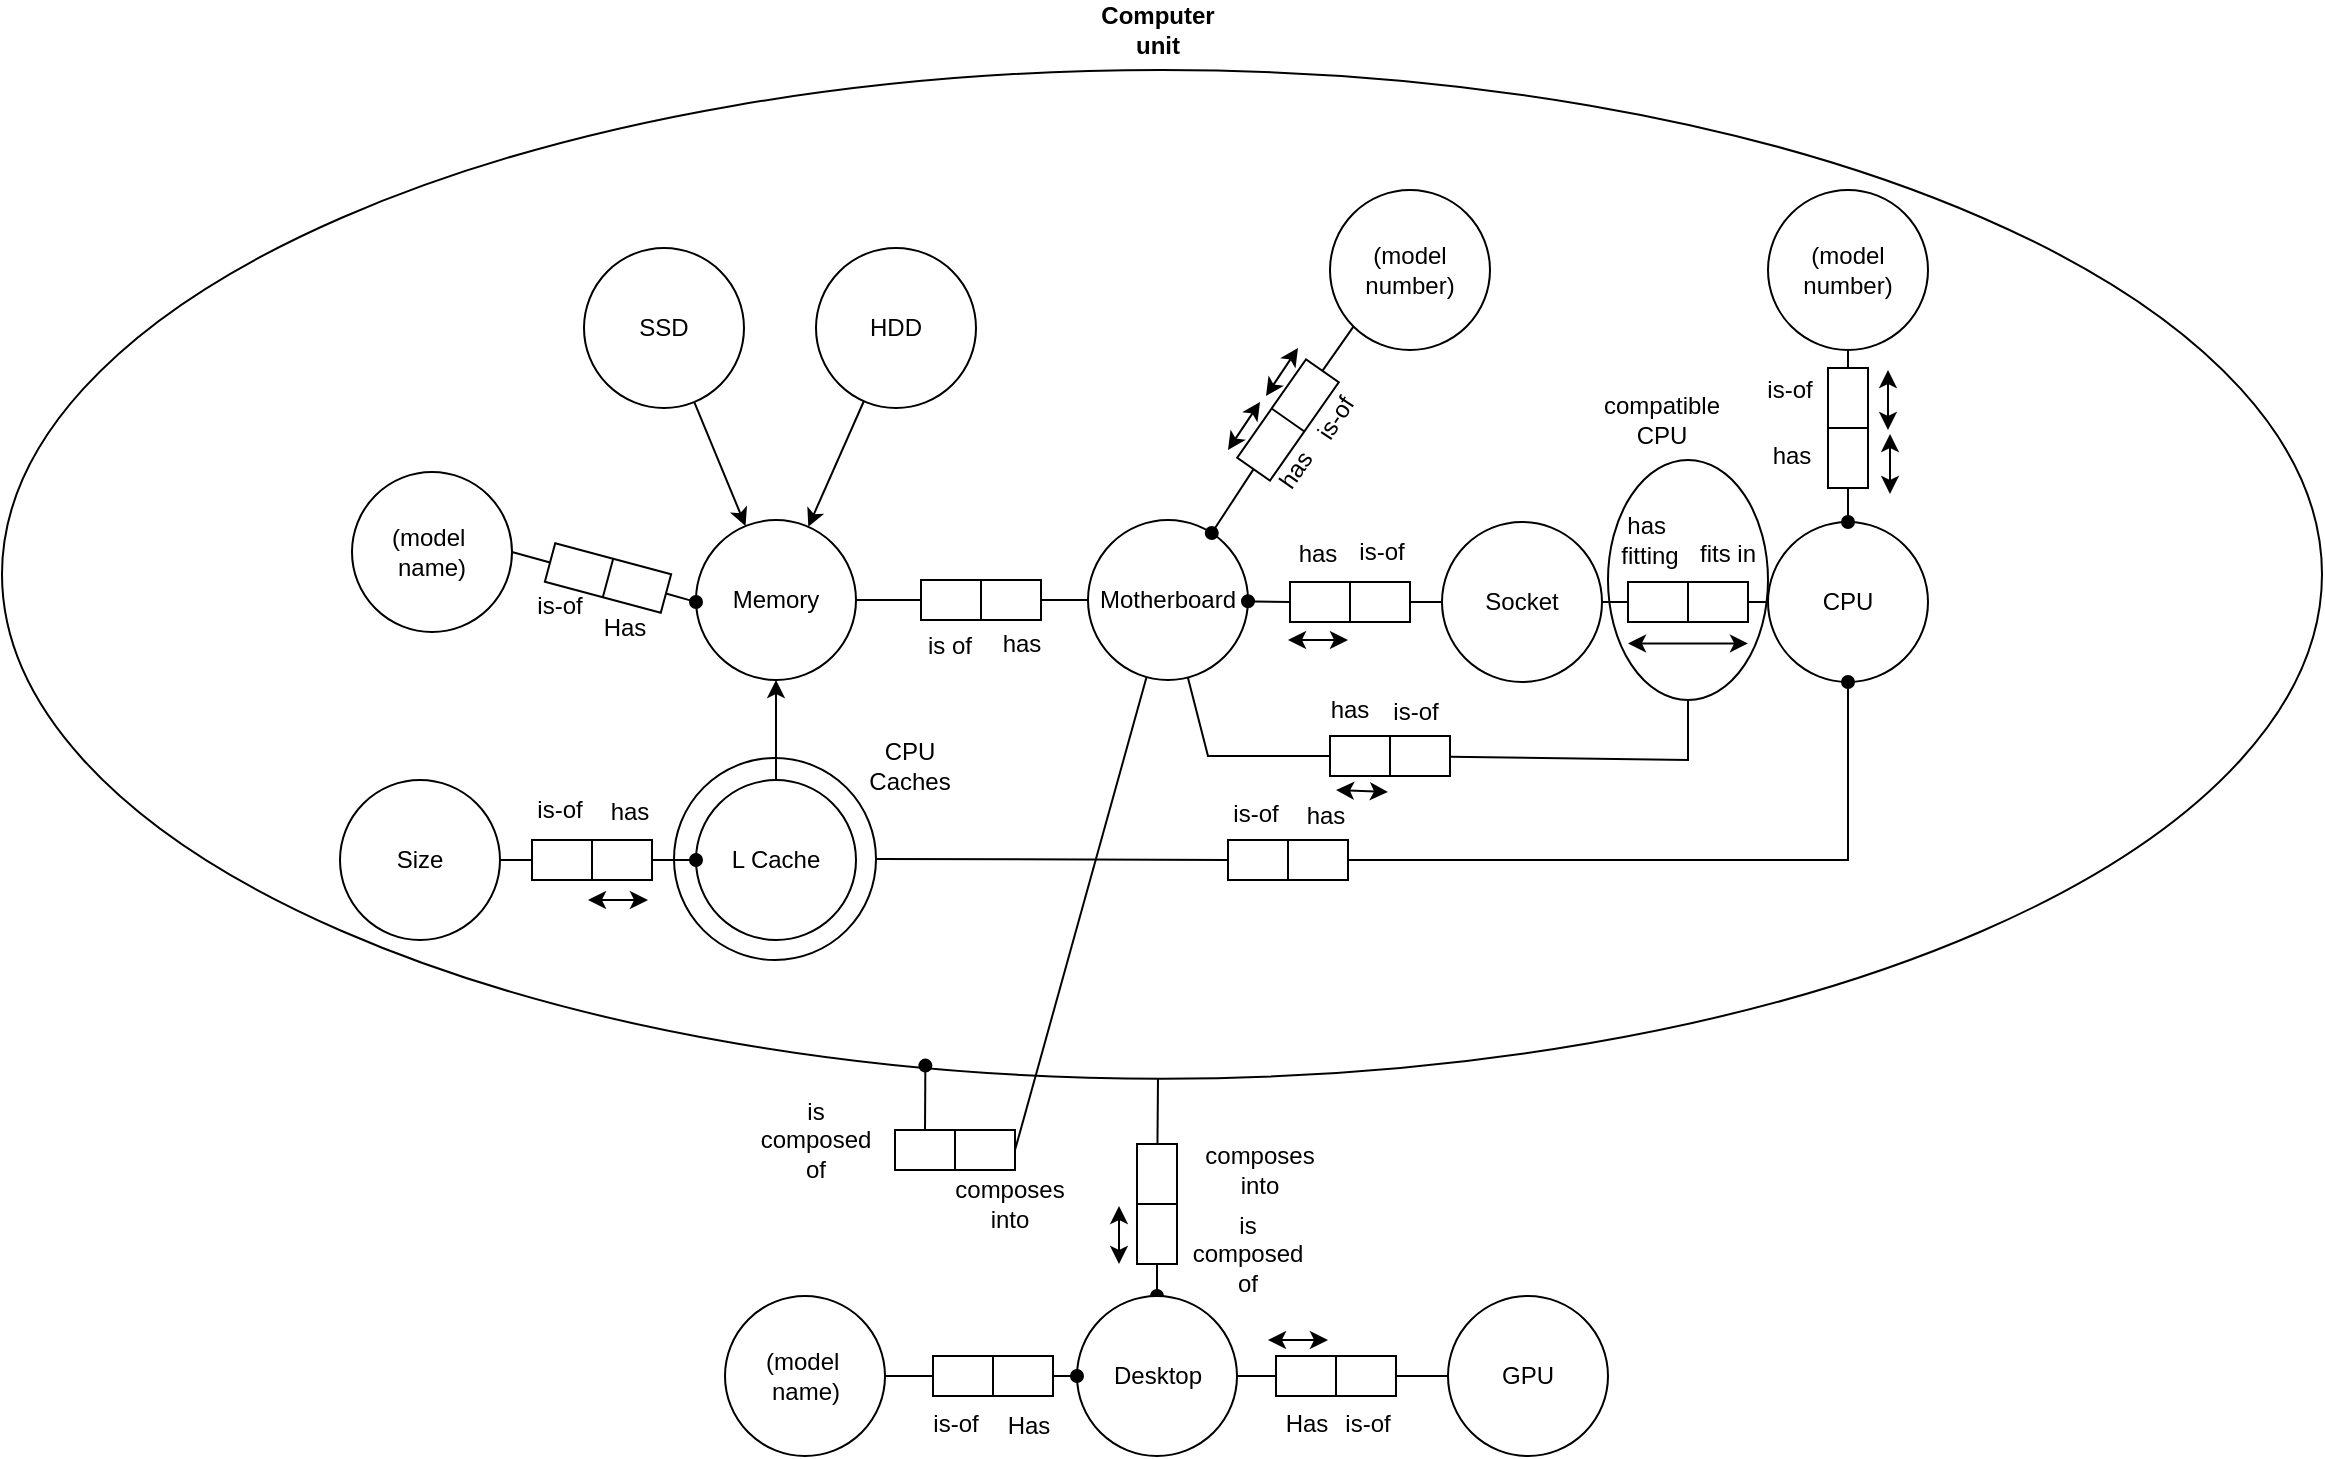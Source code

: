 <mxfile version="22.1.11" type="github">
  <diagram name="Page-1" id="5jQ6DaYwQfchR6-d_hJC">
    <mxGraphModel dx="481" dy="538" grid="1" gridSize="10" guides="1" tooltips="1" connect="1" arrows="1" fold="1" page="1" pageScale="1" pageWidth="827" pageHeight="1169" math="0" shadow="0">
      <root>
        <mxCell id="0" />
        <mxCell id="1" parent="0" />
        <mxCell id="WWyJkdElwE3lLOMZvt_9-88" value="" style="ellipse;whiteSpace=wrap;html=1;" parent="1" vertex="1">
          <mxGeometry x="27" y="55" width="1160" height="504.35" as="geometry" />
        </mxCell>
        <mxCell id="AWFPuv9GaGy1DrMl5bIF-9" value="" style="ellipse;whiteSpace=wrap;html=1;" vertex="1" parent="1">
          <mxGeometry x="830" y="250" width="80" height="120" as="geometry" />
        </mxCell>
        <mxCell id="WWyJkdElwE3lLOMZvt_9-86" value="" style="ellipse;whiteSpace=wrap;html=1;aspect=fixed;" parent="1" vertex="1">
          <mxGeometry x="363" y="399" width="101" height="101" as="geometry" />
        </mxCell>
        <mxCell id="C2U7If8zWJpJN4vxUZfy-1" value="Motherboard" style="ellipse;whiteSpace=wrap;html=1;aspect=fixed;" parent="1" vertex="1">
          <mxGeometry x="570" y="280" width="80" height="80" as="geometry" />
        </mxCell>
        <mxCell id="C2U7If8zWJpJN4vxUZfy-8" value="" style="shape=process;whiteSpace=wrap;html=1;backgroundOutline=1;size=0.5;rotation=90;" parent="1" vertex="1">
          <mxGeometry x="574.5" y="612" width="60" height="20" as="geometry" />
        </mxCell>
        <mxCell id="C2U7If8zWJpJN4vxUZfy-10" value="" style="endArrow=oval;html=1;rounded=0;entryX=0.5;entryY=0;entryDx=0;entryDy=0;exitX=1;exitY=0.5;exitDx=0;exitDy=0;endFill=1;" parent="1" source="C2U7If8zWJpJN4vxUZfy-8" target="WWyJkdElwE3lLOMZvt_9-1" edge="1">
          <mxGeometry width="50" height="50" relative="1" as="geometry">
            <mxPoint x="699.5" y="658.25" as="sourcePoint" />
            <mxPoint x="884.5" y="508" as="targetPoint" />
          </mxGeometry>
        </mxCell>
        <mxCell id="C2U7If8zWJpJN4vxUZfy-11" value="is composed of" style="text;html=1;strokeColor=none;fillColor=none;align=center;verticalAlign=middle;whiteSpace=wrap;rounded=0;" parent="1" vertex="1">
          <mxGeometry x="619.5" y="632" width="60" height="30" as="geometry" />
        </mxCell>
        <mxCell id="C2U7If8zWJpJN4vxUZfy-12" value="composes into" style="text;html=1;strokeColor=none;fillColor=none;align=center;verticalAlign=middle;whiteSpace=wrap;rounded=0;" parent="1" vertex="1">
          <mxGeometry x="625.5" y="590" width="60" height="30" as="geometry" />
        </mxCell>
        <mxCell id="C2U7If8zWJpJN4vxUZfy-13" value="" style="endArrow=classic;startArrow=classic;html=1;rounded=0;" parent="1" edge="1">
          <mxGeometry width="50" height="50" relative="1" as="geometry">
            <mxPoint x="585.5" y="652" as="sourcePoint" />
            <mxPoint x="585.5" y="623" as="targetPoint" />
          </mxGeometry>
        </mxCell>
        <mxCell id="C2U7If8zWJpJN4vxUZfy-15" value="" style="shape=process;whiteSpace=wrap;html=1;backgroundOutline=1;size=0.5;" parent="1" vertex="1">
          <mxGeometry x="486.5" y="310" width="60" height="20" as="geometry" />
        </mxCell>
        <mxCell id="C2U7If8zWJpJN4vxUZfy-16" value="" style="endArrow=none;html=1;rounded=0;entryX=0;entryY=0.5;entryDx=0;entryDy=0;startArrow=none;startFill=0;" parent="1" source="C2U7If8zWJpJN4vxUZfy-14" target="C2U7If8zWJpJN4vxUZfy-15" edge="1">
          <mxGeometry width="50" height="50" relative="1" as="geometry">
            <mxPoint x="400" y="320" as="sourcePoint" />
            <mxPoint x="460" y="420" as="targetPoint" />
          </mxGeometry>
        </mxCell>
        <mxCell id="C2U7If8zWJpJN4vxUZfy-17" value="" style="endArrow=none;html=1;rounded=0;exitX=1;exitY=0.5;exitDx=0;exitDy=0;endFill=0;" parent="1" source="C2U7If8zWJpJN4vxUZfy-15" target="C2U7If8zWJpJN4vxUZfy-1" edge="1">
          <mxGeometry width="50" height="50" relative="1" as="geometry">
            <mxPoint x="410" y="470" as="sourcePoint" />
            <mxPoint x="560" y="320" as="targetPoint" />
          </mxGeometry>
        </mxCell>
        <mxCell id="C2U7If8zWJpJN4vxUZfy-21" value="(model number)" style="ellipse;whiteSpace=wrap;html=1;aspect=fixed;" parent="1" vertex="1">
          <mxGeometry x="691" y="115" width="80" height="80" as="geometry" />
        </mxCell>
        <mxCell id="C2U7If8zWJpJN4vxUZfy-22" value="" style="shape=process;whiteSpace=wrap;html=1;backgroundOutline=1;size=0.5;rotation=-55;" parent="1" vertex="1">
          <mxGeometry x="640" y="220" width="60" height="20" as="geometry" />
        </mxCell>
        <mxCell id="C2U7If8zWJpJN4vxUZfy-23" value="" style="endArrow=none;html=1;rounded=0;entryX=0;entryY=0.5;entryDx=0;entryDy=0;startArrow=oval;startFill=1;" parent="1" source="C2U7If8zWJpJN4vxUZfy-1" target="C2U7If8zWJpJN4vxUZfy-22" edge="1">
          <mxGeometry width="50" height="50" relative="1" as="geometry">
            <mxPoint x="560" y="130" as="sourcePoint" />
            <mxPoint x="620" y="230" as="targetPoint" />
          </mxGeometry>
        </mxCell>
        <mxCell id="C2U7If8zWJpJN4vxUZfy-24" value="" style="endArrow=none;html=1;rounded=0;entryX=0;entryY=1;entryDx=0;entryDy=0;exitX=1;exitY=0.5;exitDx=0;exitDy=0;" parent="1" source="C2U7If8zWJpJN4vxUZfy-22" target="C2U7If8zWJpJN4vxUZfy-21" edge="1">
          <mxGeometry width="50" height="50" relative="1" as="geometry">
            <mxPoint x="570" y="280" as="sourcePoint" />
            <mxPoint x="620" y="230" as="targetPoint" />
          </mxGeometry>
        </mxCell>
        <mxCell id="C2U7If8zWJpJN4vxUZfy-25" value="has" style="text;html=1;strokeColor=none;fillColor=none;align=center;verticalAlign=middle;whiteSpace=wrap;rounded=0;rotation=-54.9;" parent="1" vertex="1">
          <mxGeometry x="644" y="240" width="60" height="30" as="geometry" />
        </mxCell>
        <mxCell id="C2U7If8zWJpJN4vxUZfy-26" value="is-of" style="text;html=1;strokeColor=none;fillColor=none;align=center;verticalAlign=middle;whiteSpace=wrap;rounded=0;rotation=-56.5;" parent="1" vertex="1">
          <mxGeometry x="664" y="214" width="60" height="30" as="geometry" />
        </mxCell>
        <mxCell id="C2U7If8zWJpJN4vxUZfy-27" value="" style="endArrow=classic;startArrow=classic;html=1;rounded=0;" parent="1" edge="1">
          <mxGeometry width="50" height="50" relative="1" as="geometry">
            <mxPoint x="640" y="245" as="sourcePoint" />
            <mxPoint x="656" y="221" as="targetPoint" />
          </mxGeometry>
        </mxCell>
        <mxCell id="C2U7If8zWJpJN4vxUZfy-50" value="" style="endArrow=classic;startArrow=classic;html=1;rounded=0;" parent="1" edge="1">
          <mxGeometry width="50" height="50" relative="1" as="geometry">
            <mxPoint x="659" y="218" as="sourcePoint" />
            <mxPoint x="675" y="194" as="targetPoint" />
          </mxGeometry>
        </mxCell>
        <mxCell id="WWyJkdElwE3lLOMZvt_9-1" value="Desktop" style="ellipse;whiteSpace=wrap;html=1;aspect=fixed;" parent="1" vertex="1">
          <mxGeometry x="564.5" y="668" width="80" height="80" as="geometry" />
        </mxCell>
        <mxCell id="WWyJkdElwE3lLOMZvt_9-8" value="&lt;div&gt;(model&amp;nbsp;&lt;/div&gt;&lt;div&gt;name)&lt;/div&gt;" style="ellipse;whiteSpace=wrap;html=1;aspect=fixed;" parent="1" vertex="1">
          <mxGeometry x="388.5" y="668" width="80" height="80" as="geometry" />
        </mxCell>
        <mxCell id="WWyJkdElwE3lLOMZvt_9-9" value="" style="shape=process;whiteSpace=wrap;html=1;backgroundOutline=1;size=0.5;rotation=0;" parent="1" vertex="1">
          <mxGeometry x="492.5" y="698" width="60" height="20" as="geometry" />
        </mxCell>
        <mxCell id="WWyJkdElwE3lLOMZvt_9-10" value="" style="endArrow=none;html=1;rounded=0;exitX=1;exitY=0.5;exitDx=0;exitDy=0;entryX=0;entryY=0.5;entryDx=0;entryDy=0;" parent="1" source="WWyJkdElwE3lLOMZvt_9-8" target="WWyJkdElwE3lLOMZvt_9-9" edge="1">
          <mxGeometry width="50" height="50" relative="1" as="geometry">
            <mxPoint x="514.5" y="588" as="sourcePoint" />
            <mxPoint x="564.5" y="538" as="targetPoint" />
          </mxGeometry>
        </mxCell>
        <mxCell id="WWyJkdElwE3lLOMZvt_9-11" value="" style="endArrow=oval;html=1;rounded=0;exitX=1;exitY=0.5;exitDx=0;exitDy=0;endFill=1;" parent="1" source="WWyJkdElwE3lLOMZvt_9-9" target="WWyJkdElwE3lLOMZvt_9-1" edge="1">
          <mxGeometry width="50" height="50" relative="1" as="geometry">
            <mxPoint x="514.5" y="588" as="sourcePoint" />
            <mxPoint x="564.5" y="538" as="targetPoint" />
          </mxGeometry>
        </mxCell>
        <mxCell id="WWyJkdElwE3lLOMZvt_9-12" value="Has" style="text;html=1;strokeColor=none;fillColor=none;align=center;verticalAlign=middle;whiteSpace=wrap;rounded=0;" parent="1" vertex="1">
          <mxGeometry x="520" y="718" width="41" height="30" as="geometry" />
        </mxCell>
        <mxCell id="WWyJkdElwE3lLOMZvt_9-13" value="is-of" style="text;html=1;strokeColor=none;fillColor=none;align=center;verticalAlign=middle;whiteSpace=wrap;rounded=0;" parent="1" vertex="1">
          <mxGeometry x="473.5" y="717" width="60" height="30" as="geometry" />
        </mxCell>
        <mxCell id="WWyJkdElwE3lLOMZvt_9-14" value="Socket" style="ellipse;whiteSpace=wrap;html=1;aspect=fixed;" parent="1" vertex="1">
          <mxGeometry x="747" y="281" width="80" height="80" as="geometry" />
        </mxCell>
        <mxCell id="WWyJkdElwE3lLOMZvt_9-16" value="" style="shape=process;whiteSpace=wrap;html=1;backgroundOutline=1;size=0.5;rotation=0;" parent="1" vertex="1">
          <mxGeometry x="671" y="311" width="60" height="20" as="geometry" />
        </mxCell>
        <mxCell id="WWyJkdElwE3lLOMZvt_9-17" value="" style="endArrow=none;html=1;rounded=0;entryX=0;entryY=0.5;entryDx=0;entryDy=0;startArrow=oval;startFill=1;" parent="1" source="C2U7If8zWJpJN4vxUZfy-1" target="WWyJkdElwE3lLOMZvt_9-16" edge="1">
          <mxGeometry width="50" height="50" relative="1" as="geometry">
            <mxPoint x="660" y="370" as="sourcePoint" />
            <mxPoint x="710" y="320" as="targetPoint" />
          </mxGeometry>
        </mxCell>
        <mxCell id="WWyJkdElwE3lLOMZvt_9-18" value="" style="endArrow=none;html=1;rounded=0;exitX=1;exitY=0.5;exitDx=0;exitDy=0;" parent="1" source="WWyJkdElwE3lLOMZvt_9-16" target="WWyJkdElwE3lLOMZvt_9-14" edge="1">
          <mxGeometry width="50" height="50" relative="1" as="geometry">
            <mxPoint x="659" y="341" as="sourcePoint" />
            <mxPoint x="677" y="346" as="targetPoint" />
          </mxGeometry>
        </mxCell>
        <mxCell id="WWyJkdElwE3lLOMZvt_9-19" value="has" style="text;html=1;strokeColor=none;fillColor=none;align=center;verticalAlign=middle;whiteSpace=wrap;rounded=0;rotation=0;" parent="1" vertex="1">
          <mxGeometry x="655" y="282" width="60" height="30" as="geometry" />
        </mxCell>
        <mxCell id="WWyJkdElwE3lLOMZvt_9-20" value="&lt;div&gt;is-of&lt;/div&gt;" style="text;html=1;strokeColor=none;fillColor=none;align=center;verticalAlign=middle;whiteSpace=wrap;rounded=0;rotation=0;" parent="1" vertex="1">
          <mxGeometry x="687" y="281" width="60" height="30" as="geometry" />
        </mxCell>
        <mxCell id="WWyJkdElwE3lLOMZvt_9-21" value="" style="endArrow=classic;startArrow=classic;html=1;rounded=0;" parent="1" edge="1">
          <mxGeometry width="50" height="50" relative="1" as="geometry">
            <mxPoint x="670" y="340" as="sourcePoint" />
            <mxPoint x="700" y="340" as="targetPoint" />
          </mxGeometry>
        </mxCell>
        <mxCell id="WWyJkdElwE3lLOMZvt_9-22" value="&lt;div&gt;CPU&lt;/div&gt;" style="ellipse;whiteSpace=wrap;html=1;aspect=fixed;" parent="1" vertex="1">
          <mxGeometry x="910" y="281" width="80" height="80" as="geometry" />
        </mxCell>
        <mxCell id="WWyJkdElwE3lLOMZvt_9-23" value="(model number)" style="ellipse;whiteSpace=wrap;html=1;aspect=fixed;" parent="1" vertex="1">
          <mxGeometry x="910" y="115" width="80" height="80" as="geometry" />
        </mxCell>
        <mxCell id="WWyJkdElwE3lLOMZvt_9-24" value="" style="shape=process;whiteSpace=wrap;html=1;backgroundOutline=1;size=0.5;rotation=-90;" parent="1" vertex="1">
          <mxGeometry x="920" y="224" width="60" height="20" as="geometry" />
        </mxCell>
        <mxCell id="WWyJkdElwE3lLOMZvt_9-25" value="" style="endArrow=none;html=1;rounded=0;entryX=0;entryY=0.5;entryDx=0;entryDy=0;endFill=0;startArrow=oval;startFill=1;" parent="1" source="WWyJkdElwE3lLOMZvt_9-22" target="WWyJkdElwE3lLOMZvt_9-24" edge="1">
          <mxGeometry width="50" height="50" relative="1" as="geometry">
            <mxPoint x="870" y="325" as="sourcePoint" />
            <mxPoint x="920" y="275" as="targetPoint" />
          </mxGeometry>
        </mxCell>
        <mxCell id="WWyJkdElwE3lLOMZvt_9-28" value="" style="endArrow=none;html=1;rounded=0;exitX=1;exitY=0.5;exitDx=0;exitDy=0;" parent="1" source="WWyJkdElwE3lLOMZvt_9-24" target="WWyJkdElwE3lLOMZvt_9-23" edge="1">
          <mxGeometry width="50" height="50" relative="1" as="geometry">
            <mxPoint x="870" y="325" as="sourcePoint" />
            <mxPoint x="920" y="275" as="targetPoint" />
          </mxGeometry>
        </mxCell>
        <mxCell id="WWyJkdElwE3lLOMZvt_9-31" value="fits in" style="text;html=1;strokeColor=none;fillColor=none;align=center;verticalAlign=middle;whiteSpace=wrap;rounded=0;rotation=0;" parent="1" vertex="1">
          <mxGeometry x="860" y="282" width="60" height="30" as="geometry" />
        </mxCell>
        <mxCell id="WWyJkdElwE3lLOMZvt_9-33" value="is-of" style="text;html=1;strokeColor=none;fillColor=none;align=center;verticalAlign=middle;whiteSpace=wrap;rounded=0;rotation=0;" parent="1" vertex="1">
          <mxGeometry x="891" y="200" width="60" height="30" as="geometry" />
        </mxCell>
        <mxCell id="WWyJkdElwE3lLOMZvt_9-35" value="" style="endArrow=classic;startArrow=classic;html=1;rounded=0;" parent="1" edge="1">
          <mxGeometry width="50" height="50" relative="1" as="geometry">
            <mxPoint x="970" y="205" as="sourcePoint" />
            <mxPoint x="970" y="235" as="targetPoint" />
          </mxGeometry>
        </mxCell>
        <mxCell id="WWyJkdElwE3lLOMZvt_9-36" value="" style="endArrow=classic;startArrow=classic;html=1;rounded=0;" parent="1" edge="1">
          <mxGeometry width="50" height="50" relative="1" as="geometry">
            <mxPoint x="971" y="237" as="sourcePoint" />
            <mxPoint x="971" y="267" as="targetPoint" />
          </mxGeometry>
        </mxCell>
        <mxCell id="WWyJkdElwE3lLOMZvt_9-37" value="" style="shape=process;whiteSpace=wrap;html=1;backgroundOutline=1;size=0.5;rotation=0;" parent="1" vertex="1">
          <mxGeometry x="840" y="311" width="60" height="20" as="geometry" />
        </mxCell>
        <mxCell id="WWyJkdElwE3lLOMZvt_9-38" value="" style="endArrow=none;html=1;rounded=0;entryX=0;entryY=0.5;entryDx=0;entryDy=0;exitX=1;exitY=0.5;exitDx=0;exitDy=0;endFill=0;" parent="1" source="WWyJkdElwE3lLOMZvt_9-37" target="WWyJkdElwE3lLOMZvt_9-22" edge="1">
          <mxGeometry width="50" height="50" relative="1" as="geometry">
            <mxPoint x="850" y="345" as="sourcePoint" />
            <mxPoint x="900" y="295" as="targetPoint" />
          </mxGeometry>
        </mxCell>
        <mxCell id="WWyJkdElwE3lLOMZvt_9-39" value="" style="endArrow=none;html=1;rounded=0;entryX=0;entryY=0.5;entryDx=0;entryDy=0;" parent="1" source="WWyJkdElwE3lLOMZvt_9-14" target="WWyJkdElwE3lLOMZvt_9-37" edge="1">
          <mxGeometry width="50" height="50" relative="1" as="geometry">
            <mxPoint x="827.0" y="337.0" as="sourcePoint" />
            <mxPoint x="900" y="295" as="targetPoint" />
          </mxGeometry>
        </mxCell>
        <mxCell id="WWyJkdElwE3lLOMZvt_9-40" value="has" style="text;html=1;strokeColor=none;fillColor=none;align=center;verticalAlign=middle;whiteSpace=wrap;rounded=0;rotation=0;" parent="1" vertex="1">
          <mxGeometry x="892" y="233" width="60" height="30" as="geometry" />
        </mxCell>
        <mxCell id="WWyJkdElwE3lLOMZvt_9-41" value="&lt;div&gt;has&amp;nbsp;&lt;/div&gt;&lt;div&gt;fitting&lt;/div&gt;" style="text;html=1;strokeColor=none;fillColor=none;align=center;verticalAlign=middle;whiteSpace=wrap;rounded=0;rotation=0;" parent="1" vertex="1">
          <mxGeometry x="821" y="275" width="60" height="30" as="geometry" />
        </mxCell>
        <mxCell id="WWyJkdElwE3lLOMZvt_9-43" value="" style="endArrow=classic;startArrow=classic;html=1;rounded=0;" parent="1" edge="1">
          <mxGeometry width="50" height="50" relative="1" as="geometry">
            <mxPoint x="900" y="341.71" as="sourcePoint" />
            <mxPoint x="840" y="341.71" as="targetPoint" />
          </mxGeometry>
        </mxCell>
        <mxCell id="WWyJkdElwE3lLOMZvt_9-44" value="" style="endArrow=none;html=1;rounded=0;exitX=1;exitY=0.5;exitDx=0;exitDy=0;entryX=0;entryY=0.5;entryDx=0;entryDy=0;startArrow=oval;startFill=1;" parent="1" target="C2U7If8zWJpJN4vxUZfy-14" edge="1">
          <mxGeometry width="50" height="50" relative="1" as="geometry">
            <mxPoint x="400" y="320" as="sourcePoint" />
            <mxPoint x="487" y="320" as="targetPoint" />
          </mxGeometry>
        </mxCell>
        <mxCell id="C2U7If8zWJpJN4vxUZfy-14" value="Memory" style="ellipse;whiteSpace=wrap;html=1;aspect=fixed;" parent="1" vertex="1">
          <mxGeometry x="374" y="280" width="80" height="80" as="geometry" />
        </mxCell>
        <mxCell id="WWyJkdElwE3lLOMZvt_9-45" value="HDD" style="ellipse;whiteSpace=wrap;html=1;aspect=fixed;" parent="1" vertex="1">
          <mxGeometry x="434" y="144" width="80" height="80" as="geometry" />
        </mxCell>
        <mxCell id="WWyJkdElwE3lLOMZvt_9-46" value="SSD" style="ellipse;whiteSpace=wrap;html=1;aspect=fixed;" parent="1" vertex="1">
          <mxGeometry x="318" y="144" width="80" height="80" as="geometry" />
        </mxCell>
        <mxCell id="WWyJkdElwE3lLOMZvt_9-47" value="" style="endArrow=classic;html=1;rounded=0;" parent="1" source="WWyJkdElwE3lLOMZvt_9-46" target="C2U7If8zWJpJN4vxUZfy-14" edge="1">
          <mxGeometry width="50" height="50" relative="1" as="geometry">
            <mxPoint x="480" y="270" as="sourcePoint" />
            <mxPoint x="530" y="220" as="targetPoint" />
          </mxGeometry>
        </mxCell>
        <mxCell id="WWyJkdElwE3lLOMZvt_9-48" value="" style="endArrow=classic;html=1;rounded=0;" parent="1" source="WWyJkdElwE3lLOMZvt_9-45" target="C2U7If8zWJpJN4vxUZfy-14" edge="1">
          <mxGeometry width="50" height="50" relative="1" as="geometry">
            <mxPoint x="367" y="203" as="sourcePoint" />
            <mxPoint x="408" y="292" as="targetPoint" />
          </mxGeometry>
        </mxCell>
        <mxCell id="WWyJkdElwE3lLOMZvt_9-49" value="has" style="text;html=1;strokeColor=none;fillColor=none;align=center;verticalAlign=middle;whiteSpace=wrap;rounded=0;" parent="1" vertex="1">
          <mxGeometry x="507" y="327" width="60" height="30" as="geometry" />
        </mxCell>
        <mxCell id="WWyJkdElwE3lLOMZvt_9-52" value="is of" style="text;html=1;strokeColor=none;fillColor=none;align=center;verticalAlign=middle;whiteSpace=wrap;rounded=0;" parent="1" vertex="1">
          <mxGeometry x="471" y="328" width="60" height="30" as="geometry" />
        </mxCell>
        <mxCell id="WWyJkdElwE3lLOMZvt_9-53" value="&lt;div&gt;(model&amp;nbsp;&lt;/div&gt;&lt;div&gt;name)&lt;/div&gt;" style="ellipse;whiteSpace=wrap;html=1;aspect=fixed;" parent="1" vertex="1">
          <mxGeometry x="202" y="256" width="80" height="80" as="geometry" />
        </mxCell>
        <mxCell id="WWyJkdElwE3lLOMZvt_9-54" value="" style="shape=process;whiteSpace=wrap;html=1;backgroundOutline=1;size=0.5;rotation=15;" parent="1" vertex="1">
          <mxGeometry x="300" y="299" width="60" height="20" as="geometry" />
        </mxCell>
        <mxCell id="WWyJkdElwE3lLOMZvt_9-55" value="" style="endArrow=none;html=1;rounded=0;exitX=1;exitY=0.5;exitDx=0;exitDy=0;entryX=0;entryY=0.5;entryDx=0;entryDy=0;" parent="1" source="WWyJkdElwE3lLOMZvt_9-53" target="WWyJkdElwE3lLOMZvt_9-54" edge="1">
          <mxGeometry width="50" height="50" relative="1" as="geometry">
            <mxPoint x="322" y="212" as="sourcePoint" />
            <mxPoint x="372" y="162" as="targetPoint" />
          </mxGeometry>
        </mxCell>
        <mxCell id="WWyJkdElwE3lLOMZvt_9-56" value="" style="endArrow=oval;html=1;rounded=0;exitX=1;exitY=0.5;exitDx=0;exitDy=0;endFill=1;" parent="1" source="WWyJkdElwE3lLOMZvt_9-54" edge="1">
          <mxGeometry width="50" height="50" relative="1" as="geometry">
            <mxPoint x="322" y="212" as="sourcePoint" />
            <mxPoint x="374" y="321" as="targetPoint" />
          </mxGeometry>
        </mxCell>
        <mxCell id="WWyJkdElwE3lLOMZvt_9-57" value="Has" style="text;html=1;strokeColor=none;fillColor=none;align=center;verticalAlign=middle;whiteSpace=wrap;rounded=0;" parent="1" vertex="1">
          <mxGeometry x="318" y="319" width="41" height="30" as="geometry" />
        </mxCell>
        <mxCell id="WWyJkdElwE3lLOMZvt_9-58" value="is-of" style="text;html=1;strokeColor=none;fillColor=none;align=center;verticalAlign=middle;whiteSpace=wrap;rounded=0;" parent="1" vertex="1">
          <mxGeometry x="276" y="308" width="60" height="30" as="geometry" />
        </mxCell>
        <mxCell id="WWyJkdElwE3lLOMZvt_9-60" value="L Cache" style="ellipse;whiteSpace=wrap;html=1;aspect=fixed;" parent="1" vertex="1">
          <mxGeometry x="374" y="410" width="80" height="80" as="geometry" />
        </mxCell>
        <mxCell id="WWyJkdElwE3lLOMZvt_9-61" value="" style="endArrow=classic;html=1;rounded=0;" parent="1" source="WWyJkdElwE3lLOMZvt_9-60" target="C2U7If8zWJpJN4vxUZfy-14" edge="1">
          <mxGeometry width="50" height="50" relative="1" as="geometry">
            <mxPoint x="460" y="400" as="sourcePoint" />
            <mxPoint x="510" y="350" as="targetPoint" />
          </mxGeometry>
        </mxCell>
        <mxCell id="WWyJkdElwE3lLOMZvt_9-66" value="" style="shape=process;whiteSpace=wrap;html=1;backgroundOutline=1;size=0.5;" parent="1" vertex="1">
          <mxGeometry x="640" y="440" width="60" height="20" as="geometry" />
        </mxCell>
        <mxCell id="WWyJkdElwE3lLOMZvt_9-68" value="" style="endArrow=oval;html=1;rounded=0;exitX=1;exitY=0.5;exitDx=0;exitDy=0;endFill=1;" parent="1" source="WWyJkdElwE3lLOMZvt_9-66" target="WWyJkdElwE3lLOMZvt_9-22" edge="1">
          <mxGeometry width="50" height="50" relative="1" as="geometry">
            <mxPoint x="760" y="440" as="sourcePoint" />
            <mxPoint x="960" y="400" as="targetPoint" />
            <Array as="points">
              <mxPoint x="950" y="450" />
            </Array>
          </mxGeometry>
        </mxCell>
        <mxCell id="WWyJkdElwE3lLOMZvt_9-74" value="" style="endArrow=none;html=1;rounded=0;" parent="1" source="WWyJkdElwE3lLOMZvt_9-86" target="WWyJkdElwE3lLOMZvt_9-66" edge="1">
          <mxGeometry width="50" height="50" relative="1" as="geometry">
            <mxPoint x="530" y="430" as="sourcePoint" />
            <mxPoint x="580" y="380" as="targetPoint" />
          </mxGeometry>
        </mxCell>
        <mxCell id="WWyJkdElwE3lLOMZvt_9-75" value="has" style="text;html=1;strokeColor=none;fillColor=none;align=center;verticalAlign=middle;whiteSpace=wrap;rounded=0;" parent="1" vertex="1">
          <mxGeometry x="659" y="413" width="60" height="30" as="geometry" />
        </mxCell>
        <mxCell id="WWyJkdElwE3lLOMZvt_9-76" value="&lt;div&gt;is-of&lt;/div&gt;" style="text;html=1;strokeColor=none;fillColor=none;align=center;verticalAlign=middle;whiteSpace=wrap;rounded=0;rotation=0;" parent="1" vertex="1">
          <mxGeometry x="624" y="412" width="60" height="30" as="geometry" />
        </mxCell>
        <mxCell id="WWyJkdElwE3lLOMZvt_9-78" value="Size" style="ellipse;whiteSpace=wrap;html=1;aspect=fixed;" parent="1" vertex="1">
          <mxGeometry x="196" y="410" width="80" height="80" as="geometry" />
        </mxCell>
        <mxCell id="WWyJkdElwE3lLOMZvt_9-79" value="" style="shape=process;whiteSpace=wrap;html=1;backgroundOutline=1;size=0.5;" parent="1" vertex="1">
          <mxGeometry x="292" y="440" width="60" height="20" as="geometry" />
        </mxCell>
        <mxCell id="WWyJkdElwE3lLOMZvt_9-80" value="has" style="text;html=1;strokeColor=none;fillColor=none;align=center;verticalAlign=middle;whiteSpace=wrap;rounded=0;" parent="1" vertex="1">
          <mxGeometry x="311" y="411" width="60" height="30" as="geometry" />
        </mxCell>
        <mxCell id="WWyJkdElwE3lLOMZvt_9-81" value="&lt;div&gt;is-of&lt;/div&gt;" style="text;html=1;strokeColor=none;fillColor=none;align=center;verticalAlign=middle;whiteSpace=wrap;rounded=0;rotation=0;" parent="1" vertex="1">
          <mxGeometry x="276" y="410" width="60" height="30" as="geometry" />
        </mxCell>
        <mxCell id="WWyJkdElwE3lLOMZvt_9-82" value="" style="endArrow=oval;html=1;rounded=0;endFill=1;" parent="1" source="WWyJkdElwE3lLOMZvt_9-79" target="WWyJkdElwE3lLOMZvt_9-60" edge="1">
          <mxGeometry width="50" height="50" relative="1" as="geometry">
            <mxPoint x="300" y="480" as="sourcePoint" />
            <mxPoint x="350" y="430" as="targetPoint" />
          </mxGeometry>
        </mxCell>
        <mxCell id="WWyJkdElwE3lLOMZvt_9-84" value="" style="endArrow=none;html=1;rounded=0;" parent="1" source="WWyJkdElwE3lLOMZvt_9-78" target="WWyJkdElwE3lLOMZvt_9-79" edge="1">
          <mxGeometry width="50" height="50" relative="1" as="geometry">
            <mxPoint x="300" y="480" as="sourcePoint" />
            <mxPoint x="350" y="430" as="targetPoint" />
          </mxGeometry>
        </mxCell>
        <mxCell id="WWyJkdElwE3lLOMZvt_9-85" value="" style="endArrow=classic;startArrow=classic;html=1;rounded=0;" parent="1" edge="1">
          <mxGeometry width="50" height="50" relative="1" as="geometry">
            <mxPoint x="320" y="470" as="sourcePoint" />
            <mxPoint x="350" y="470" as="targetPoint" />
          </mxGeometry>
        </mxCell>
        <mxCell id="WWyJkdElwE3lLOMZvt_9-87" value="CPU Caches" style="text;html=1;strokeColor=none;fillColor=none;align=center;verticalAlign=middle;whiteSpace=wrap;rounded=0;" parent="1" vertex="1">
          <mxGeometry x="451" y="388" width="60" height="30" as="geometry" />
        </mxCell>
        <mxCell id="WWyJkdElwE3lLOMZvt_9-89" value="" style="endArrow=none;html=1;rounded=0;" parent="1" source="C2U7If8zWJpJN4vxUZfy-8" target="WWyJkdElwE3lLOMZvt_9-88" edge="1">
          <mxGeometry width="50" height="50" relative="1" as="geometry">
            <mxPoint x="560" y="660" as="sourcePoint" />
            <mxPoint x="610" y="610" as="targetPoint" />
          </mxGeometry>
        </mxCell>
        <mxCell id="WWyJkdElwE3lLOMZvt_9-90" value="&lt;b&gt;Computer unit&lt;/b&gt;" style="text;html=1;strokeColor=none;fillColor=none;align=center;verticalAlign=middle;whiteSpace=wrap;rounded=0;" parent="1" vertex="1">
          <mxGeometry x="574.5" y="20" width="60" height="30" as="geometry" />
        </mxCell>
        <mxCell id="WWyJkdElwE3lLOMZvt_9-91" value="GPU" style="ellipse;whiteSpace=wrap;html=1;aspect=fixed;" parent="1" vertex="1">
          <mxGeometry x="750" y="668" width="80" height="80" as="geometry" />
        </mxCell>
        <mxCell id="WWyJkdElwE3lLOMZvt_9-92" value="" style="shape=process;whiteSpace=wrap;html=1;backgroundOutline=1;size=0.5;rotation=-180;" parent="1" vertex="1">
          <mxGeometry x="664" y="698" width="60" height="20" as="geometry" />
        </mxCell>
        <mxCell id="WWyJkdElwE3lLOMZvt_9-93" value="" style="endArrow=none;html=1;rounded=0;entryX=0;entryY=0.5;entryDx=0;entryDy=0;" parent="1" source="WWyJkdElwE3lLOMZvt_9-91" target="WWyJkdElwE3lLOMZvt_9-92" edge="1">
          <mxGeometry width="50" height="50" relative="1" as="geometry">
            <mxPoint x="876" y="588" as="sourcePoint" />
            <mxPoint x="926" y="538" as="targetPoint" />
          </mxGeometry>
        </mxCell>
        <mxCell id="WWyJkdElwE3lLOMZvt_9-94" value="" style="endArrow=none;html=1;rounded=0;exitX=1;exitY=0.5;exitDx=0;exitDy=0;endFill=0;" parent="1" source="WWyJkdElwE3lLOMZvt_9-92" target="WWyJkdElwE3lLOMZvt_9-1" edge="1">
          <mxGeometry width="50" height="50" relative="1" as="geometry">
            <mxPoint x="882" y="740" as="sourcePoint" />
            <mxPoint x="932.5" y="860" as="targetPoint" />
          </mxGeometry>
        </mxCell>
        <mxCell id="WWyJkdElwE3lLOMZvt_9-95" value="Has" style="text;html=1;strokeColor=none;fillColor=none;align=center;verticalAlign=middle;whiteSpace=wrap;rounded=0;" parent="1" vertex="1">
          <mxGeometry x="659" y="717" width="41" height="30" as="geometry" />
        </mxCell>
        <mxCell id="WWyJkdElwE3lLOMZvt_9-96" value="is-of" style="text;html=1;strokeColor=none;fillColor=none;align=center;verticalAlign=middle;whiteSpace=wrap;rounded=0;" parent="1" vertex="1">
          <mxGeometry x="679.5" y="717" width="60" height="30" as="geometry" />
        </mxCell>
        <mxCell id="WWyJkdElwE3lLOMZvt_9-97" value="" style="endArrow=classic;startArrow=classic;html=1;rounded=0;" parent="1" edge="1">
          <mxGeometry width="50" height="50" relative="1" as="geometry">
            <mxPoint x="660" y="690" as="sourcePoint" />
            <mxPoint x="690" y="690" as="targetPoint" />
          </mxGeometry>
        </mxCell>
        <mxCell id="AWFPuv9GaGy1DrMl5bIF-2" value="" style="shape=process;whiteSpace=wrap;html=1;backgroundOutline=1;size=0.5;" vertex="1" parent="1">
          <mxGeometry x="473.5" y="585" width="60" height="20" as="geometry" />
        </mxCell>
        <mxCell id="AWFPuv9GaGy1DrMl5bIF-3" value="" style="endArrow=none;html=1;rounded=0;exitX=1;exitY=0.5;exitDx=0;exitDy=0;" edge="1" parent="1" source="AWFPuv9GaGy1DrMl5bIF-2" target="C2U7If8zWJpJN4vxUZfy-1">
          <mxGeometry width="50" height="50" relative="1" as="geometry">
            <mxPoint x="420" y="600" as="sourcePoint" />
            <mxPoint x="470" y="550" as="targetPoint" />
          </mxGeometry>
        </mxCell>
        <mxCell id="AWFPuv9GaGy1DrMl5bIF-4" value="" style="endArrow=oval;html=1;rounded=0;exitX=0.25;exitY=0;exitDx=0;exitDy=0;entryX=0.398;entryY=0.987;entryDx=0;entryDy=0;entryPerimeter=0;startArrow=none;startFill=0;endFill=1;" edge="1" parent="1" source="AWFPuv9GaGy1DrMl5bIF-2" target="WWyJkdElwE3lLOMZvt_9-88">
          <mxGeometry width="50" height="50" relative="1" as="geometry">
            <mxPoint x="420" y="600" as="sourcePoint" />
            <mxPoint x="450" y="580" as="targetPoint" />
          </mxGeometry>
        </mxCell>
        <mxCell id="AWFPuv9GaGy1DrMl5bIF-5" value="is composed of" style="text;html=1;strokeColor=none;fillColor=none;align=center;verticalAlign=middle;whiteSpace=wrap;rounded=0;" vertex="1" parent="1">
          <mxGeometry x="404" y="575" width="60" height="30" as="geometry" />
        </mxCell>
        <mxCell id="AWFPuv9GaGy1DrMl5bIF-6" value="composes into" style="text;html=1;strokeColor=none;fillColor=none;align=center;verticalAlign=middle;whiteSpace=wrap;rounded=0;" vertex="1" parent="1">
          <mxGeometry x="501" y="607" width="60" height="30" as="geometry" />
        </mxCell>
        <mxCell id="AWFPuv9GaGy1DrMl5bIF-10" value="&lt;div&gt;compatible&lt;/div&gt;&lt;div&gt;CPU&lt;br&gt;&lt;/div&gt;" style="text;html=1;strokeColor=none;fillColor=none;align=center;verticalAlign=middle;whiteSpace=wrap;rounded=0;" vertex="1" parent="1">
          <mxGeometry x="827" y="215" width="60" height="30" as="geometry" />
        </mxCell>
        <mxCell id="AWFPuv9GaGy1DrMl5bIF-11" value="" style="shape=process;whiteSpace=wrap;html=1;backgroundOutline=1;size=0.5;" vertex="1" parent="1">
          <mxGeometry x="691" y="388" width="60" height="20" as="geometry" />
        </mxCell>
        <mxCell id="AWFPuv9GaGy1DrMl5bIF-12" value="" style="endArrow=none;html=1;rounded=0;entryX=0.5;entryY=1;entryDx=0;entryDy=0;" edge="1" parent="1" source="AWFPuv9GaGy1DrMl5bIF-11" target="AWFPuv9GaGy1DrMl5bIF-9">
          <mxGeometry width="50" height="50" relative="1" as="geometry">
            <mxPoint x="820" y="400" as="sourcePoint" />
            <mxPoint x="870" y="350" as="targetPoint" />
            <Array as="points">
              <mxPoint x="870" y="400" />
            </Array>
          </mxGeometry>
        </mxCell>
        <mxCell id="AWFPuv9GaGy1DrMl5bIF-13" value="" style="endArrow=none;html=1;rounded=0;" edge="1" parent="1" source="C2U7If8zWJpJN4vxUZfy-1" target="AWFPuv9GaGy1DrMl5bIF-11">
          <mxGeometry width="50" height="50" relative="1" as="geometry">
            <mxPoint x="680" y="400" as="sourcePoint" />
            <mxPoint x="730" y="350" as="targetPoint" />
            <Array as="points">
              <mxPoint x="630" y="398" />
            </Array>
          </mxGeometry>
        </mxCell>
        <mxCell id="AWFPuv9GaGy1DrMl5bIF-14" value="has" style="text;html=1;strokeColor=none;fillColor=none;align=center;verticalAlign=middle;whiteSpace=wrap;rounded=0;" vertex="1" parent="1">
          <mxGeometry x="671" y="360" width="60" height="30" as="geometry" />
        </mxCell>
        <mxCell id="AWFPuv9GaGy1DrMl5bIF-15" value="is-of" style="text;html=1;strokeColor=none;fillColor=none;align=center;verticalAlign=middle;whiteSpace=wrap;rounded=0;" vertex="1" parent="1">
          <mxGeometry x="704" y="361" width="60" height="30" as="geometry" />
        </mxCell>
        <mxCell id="AWFPuv9GaGy1DrMl5bIF-17" value="" style="endArrow=classic;startArrow=classic;html=1;rounded=0;" edge="1" parent="1">
          <mxGeometry width="50" height="50" relative="1" as="geometry">
            <mxPoint x="694" y="415" as="sourcePoint" />
            <mxPoint x="720" y="416" as="targetPoint" />
          </mxGeometry>
        </mxCell>
      </root>
    </mxGraphModel>
  </diagram>
</mxfile>
